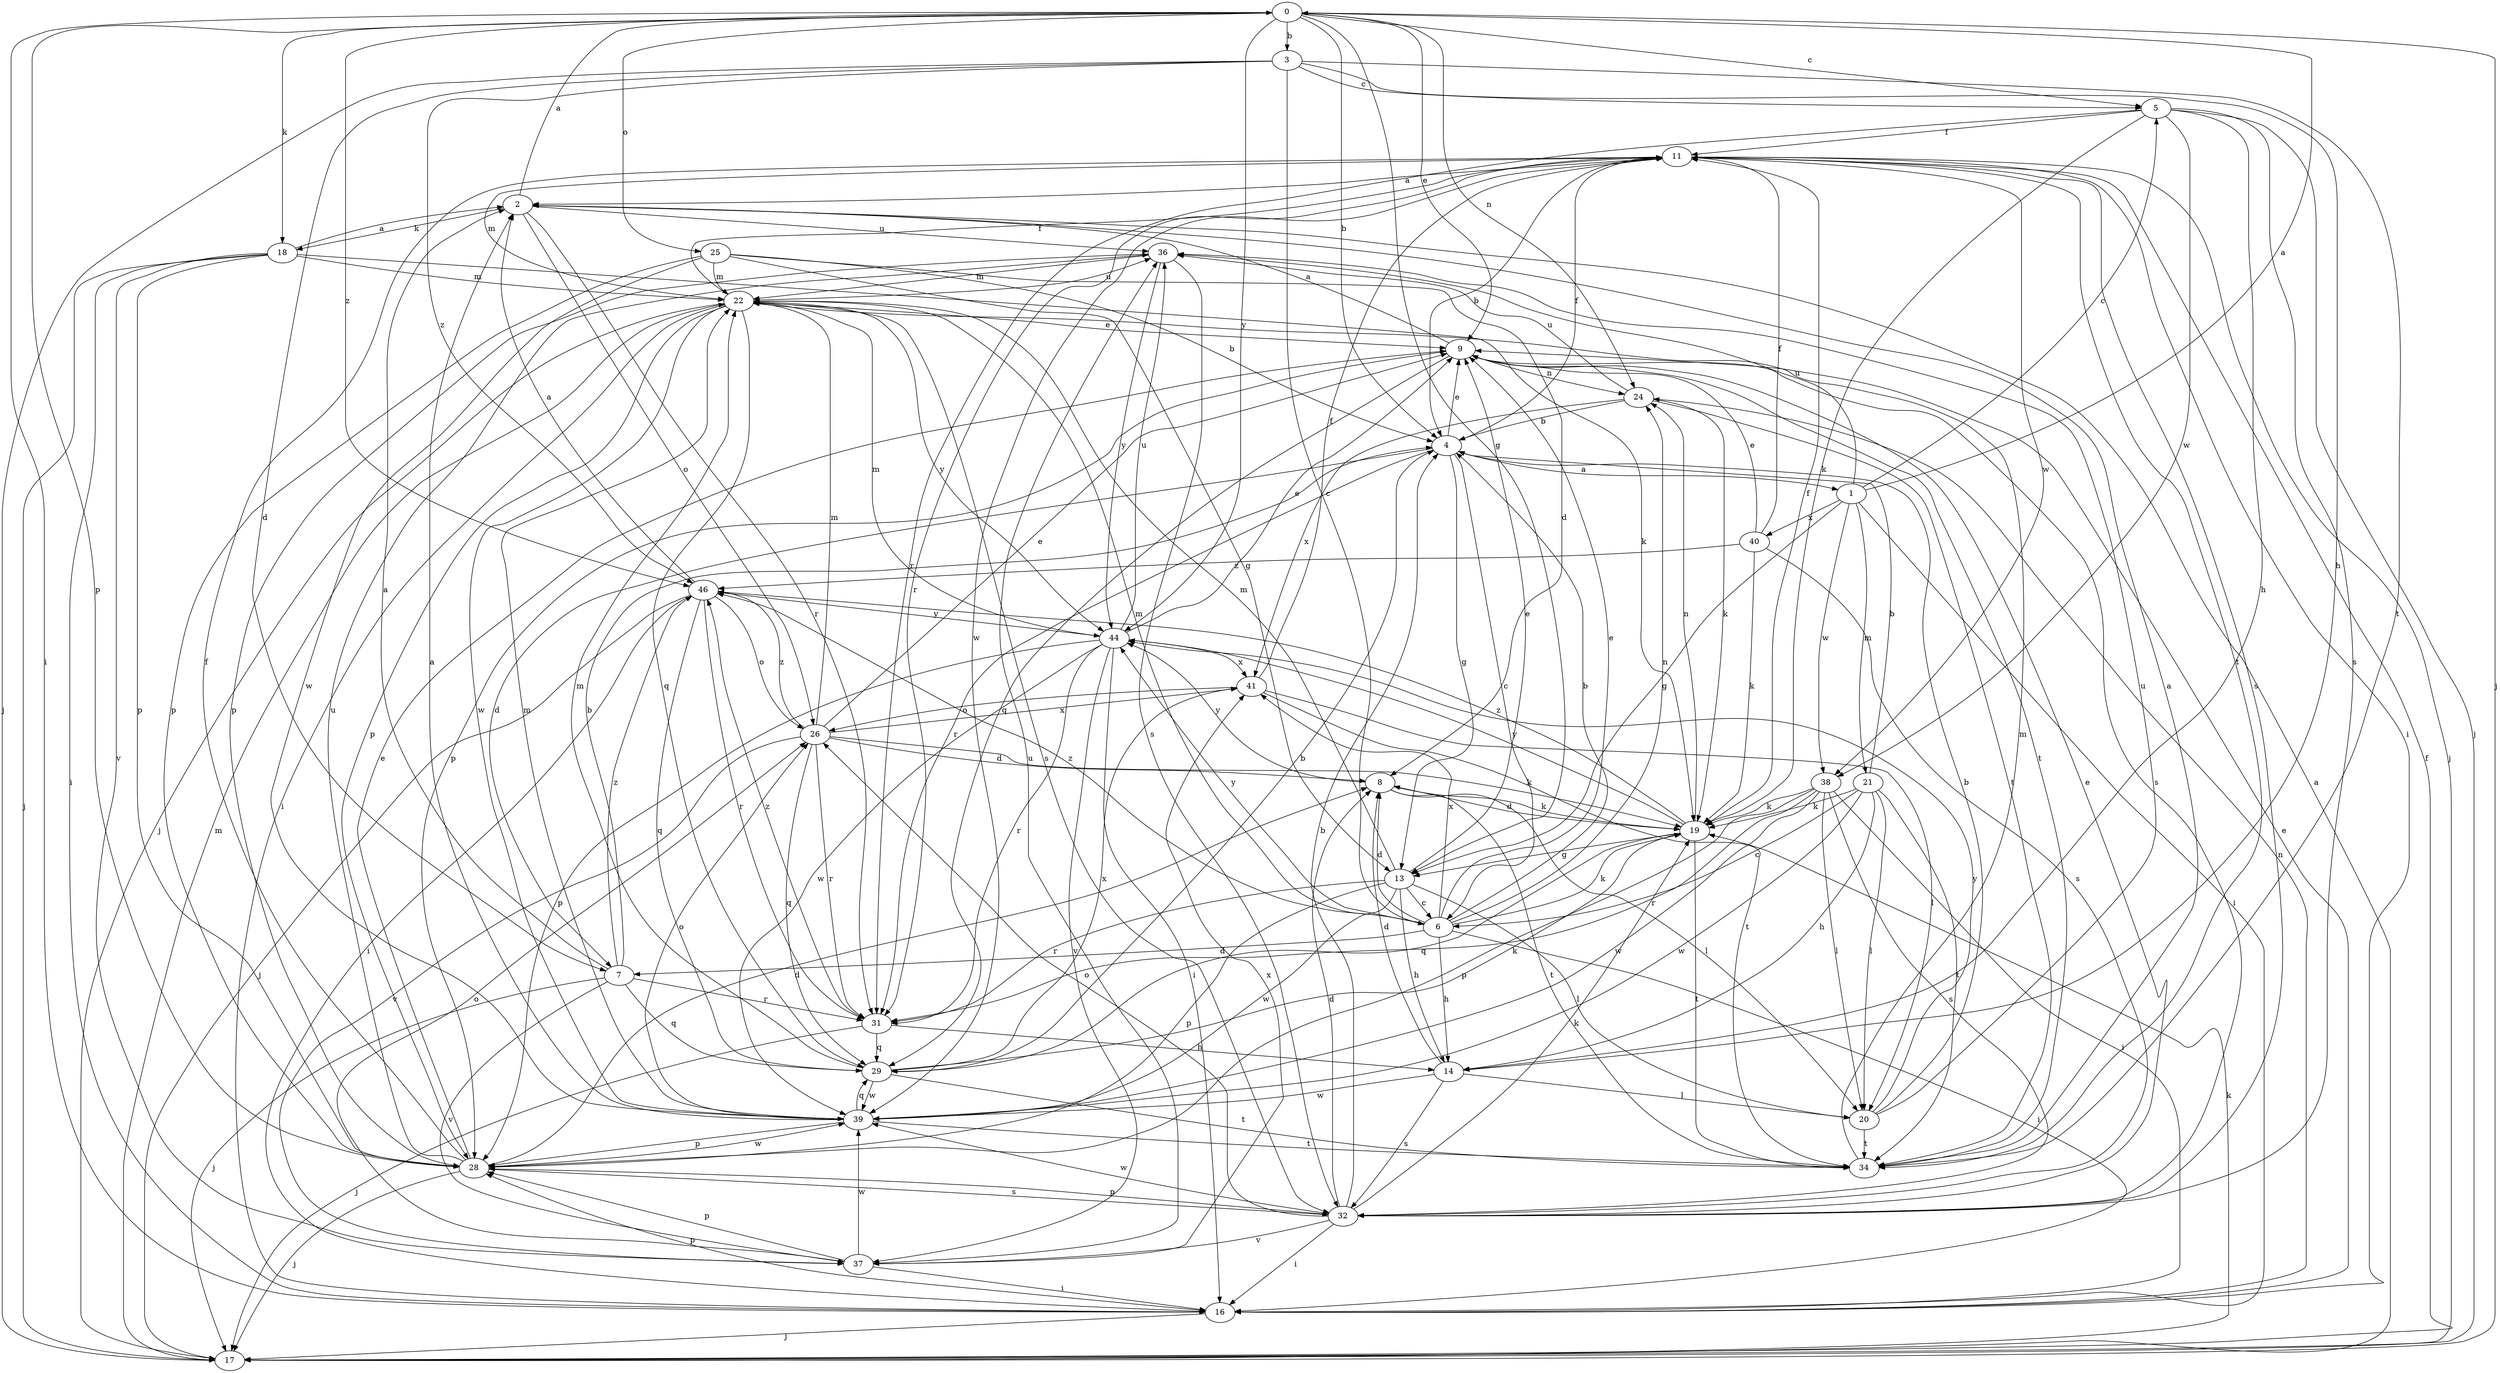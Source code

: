 strict digraph  {
0;
1;
2;
3;
4;
5;
6;
7;
8;
9;
11;
13;
14;
16;
17;
18;
19;
20;
21;
22;
24;
25;
26;
28;
29;
31;
32;
34;
36;
37;
38;
39;
40;
41;
44;
46;
0 -> 3  [label=b];
0 -> 4  [label=b];
0 -> 5  [label=c];
0 -> 9  [label=e];
0 -> 13  [label=g];
0 -> 16  [label=i];
0 -> 17  [label=j];
0 -> 18  [label=k];
0 -> 24  [label=n];
0 -> 25  [label=o];
0 -> 28  [label=p];
0 -> 44  [label=y];
0 -> 46  [label=z];
1 -> 0  [label=a];
1 -> 5  [label=c];
1 -> 13  [label=g];
1 -> 16  [label=i];
1 -> 21  [label=m];
1 -> 36  [label=u];
1 -> 38  [label=w];
1 -> 40  [label=x];
2 -> 0  [label=a];
2 -> 18  [label=k];
2 -> 26  [label=o];
2 -> 31  [label=r];
2 -> 36  [label=u];
3 -> 5  [label=c];
3 -> 6  [label=c];
3 -> 7  [label=d];
3 -> 14  [label=h];
3 -> 17  [label=j];
3 -> 34  [label=t];
3 -> 46  [label=z];
4 -> 1  [label=a];
4 -> 6  [label=c];
4 -> 7  [label=d];
4 -> 9  [label=e];
4 -> 11  [label=f];
4 -> 13  [label=g];
4 -> 31  [label=r];
5 -> 11  [label=f];
5 -> 14  [label=h];
5 -> 17  [label=j];
5 -> 19  [label=k];
5 -> 31  [label=r];
5 -> 32  [label=s];
5 -> 38  [label=w];
6 -> 4  [label=b];
6 -> 7  [label=d];
6 -> 8  [label=d];
6 -> 9  [label=e];
6 -> 14  [label=h];
6 -> 16  [label=i];
6 -> 19  [label=k];
6 -> 22  [label=m];
6 -> 24  [label=n];
6 -> 41  [label=x];
6 -> 44  [label=y];
6 -> 46  [label=z];
7 -> 2  [label=a];
7 -> 4  [label=b];
7 -> 17  [label=j];
7 -> 29  [label=q];
7 -> 31  [label=r];
7 -> 37  [label=v];
7 -> 46  [label=z];
8 -> 19  [label=k];
8 -> 20  [label=l];
8 -> 34  [label=t];
8 -> 44  [label=y];
9 -> 2  [label=a];
9 -> 24  [label=n];
9 -> 28  [label=p];
9 -> 29  [label=q];
9 -> 32  [label=s];
9 -> 34  [label=t];
11 -> 2  [label=a];
11 -> 4  [label=b];
11 -> 16  [label=i];
11 -> 17  [label=j];
11 -> 22  [label=m];
11 -> 31  [label=r];
11 -> 32  [label=s];
11 -> 34  [label=t];
11 -> 38  [label=w];
11 -> 39  [label=w];
13 -> 6  [label=c];
13 -> 9  [label=e];
13 -> 14  [label=h];
13 -> 20  [label=l];
13 -> 22  [label=m];
13 -> 28  [label=p];
13 -> 31  [label=r];
13 -> 39  [label=w];
14 -> 8  [label=d];
14 -> 20  [label=l];
14 -> 32  [label=s];
14 -> 39  [label=w];
16 -> 9  [label=e];
16 -> 17  [label=j];
16 -> 24  [label=n];
16 -> 28  [label=p];
17 -> 2  [label=a];
17 -> 11  [label=f];
17 -> 19  [label=k];
17 -> 22  [label=m];
18 -> 2  [label=a];
18 -> 16  [label=i];
18 -> 17  [label=j];
18 -> 19  [label=k];
18 -> 22  [label=m];
18 -> 28  [label=p];
18 -> 37  [label=v];
19 -> 8  [label=d];
19 -> 11  [label=f];
19 -> 13  [label=g];
19 -> 24  [label=n];
19 -> 29  [label=q];
19 -> 34  [label=t];
19 -> 44  [label=y];
19 -> 46  [label=z];
20 -> 4  [label=b];
20 -> 34  [label=t];
20 -> 36  [label=u];
20 -> 44  [label=y];
21 -> 4  [label=b];
21 -> 6  [label=c];
21 -> 14  [label=h];
21 -> 19  [label=k];
21 -> 20  [label=l];
21 -> 34  [label=t];
21 -> 39  [label=w];
22 -> 9  [label=e];
22 -> 11  [label=f];
22 -> 16  [label=i];
22 -> 17  [label=j];
22 -> 28  [label=p];
22 -> 29  [label=q];
22 -> 32  [label=s];
22 -> 36  [label=u];
22 -> 39  [label=w];
22 -> 44  [label=y];
24 -> 4  [label=b];
24 -> 19  [label=k];
24 -> 34  [label=t];
24 -> 36  [label=u];
24 -> 41  [label=x];
25 -> 4  [label=b];
25 -> 8  [label=d];
25 -> 13  [label=g];
25 -> 22  [label=m];
25 -> 28  [label=p];
25 -> 39  [label=w];
26 -> 8  [label=d];
26 -> 9  [label=e];
26 -> 19  [label=k];
26 -> 22  [label=m];
26 -> 29  [label=q];
26 -> 31  [label=r];
26 -> 37  [label=v];
26 -> 41  [label=x];
26 -> 46  [label=z];
28 -> 8  [label=d];
28 -> 9  [label=e];
28 -> 11  [label=f];
28 -> 17  [label=j];
28 -> 32  [label=s];
28 -> 36  [label=u];
28 -> 39  [label=w];
29 -> 4  [label=b];
29 -> 19  [label=k];
29 -> 22  [label=m];
29 -> 34  [label=t];
29 -> 39  [label=w];
29 -> 41  [label=x];
31 -> 14  [label=h];
31 -> 17  [label=j];
31 -> 29  [label=q];
31 -> 46  [label=z];
32 -> 4  [label=b];
32 -> 8  [label=d];
32 -> 9  [label=e];
32 -> 16  [label=i];
32 -> 19  [label=k];
32 -> 26  [label=o];
32 -> 28  [label=p];
32 -> 37  [label=v];
32 -> 39  [label=w];
34 -> 2  [label=a];
34 -> 22  [label=m];
36 -> 22  [label=m];
36 -> 28  [label=p];
36 -> 32  [label=s];
36 -> 44  [label=y];
37 -> 16  [label=i];
37 -> 26  [label=o];
37 -> 28  [label=p];
37 -> 36  [label=u];
37 -> 39  [label=w];
37 -> 41  [label=x];
38 -> 16  [label=i];
38 -> 19  [label=k];
38 -> 20  [label=l];
38 -> 28  [label=p];
38 -> 31  [label=r];
38 -> 32  [label=s];
38 -> 39  [label=w];
39 -> 2  [label=a];
39 -> 22  [label=m];
39 -> 26  [label=o];
39 -> 28  [label=p];
39 -> 29  [label=q];
39 -> 34  [label=t];
40 -> 9  [label=e];
40 -> 11  [label=f];
40 -> 19  [label=k];
40 -> 32  [label=s];
40 -> 46  [label=z];
41 -> 11  [label=f];
41 -> 20  [label=l];
41 -> 26  [label=o];
41 -> 34  [label=t];
44 -> 9  [label=e];
44 -> 16  [label=i];
44 -> 22  [label=m];
44 -> 28  [label=p];
44 -> 31  [label=r];
44 -> 36  [label=u];
44 -> 37  [label=v];
44 -> 39  [label=w];
44 -> 41  [label=x];
46 -> 2  [label=a];
46 -> 16  [label=i];
46 -> 17  [label=j];
46 -> 26  [label=o];
46 -> 29  [label=q];
46 -> 31  [label=r];
46 -> 44  [label=y];
}
